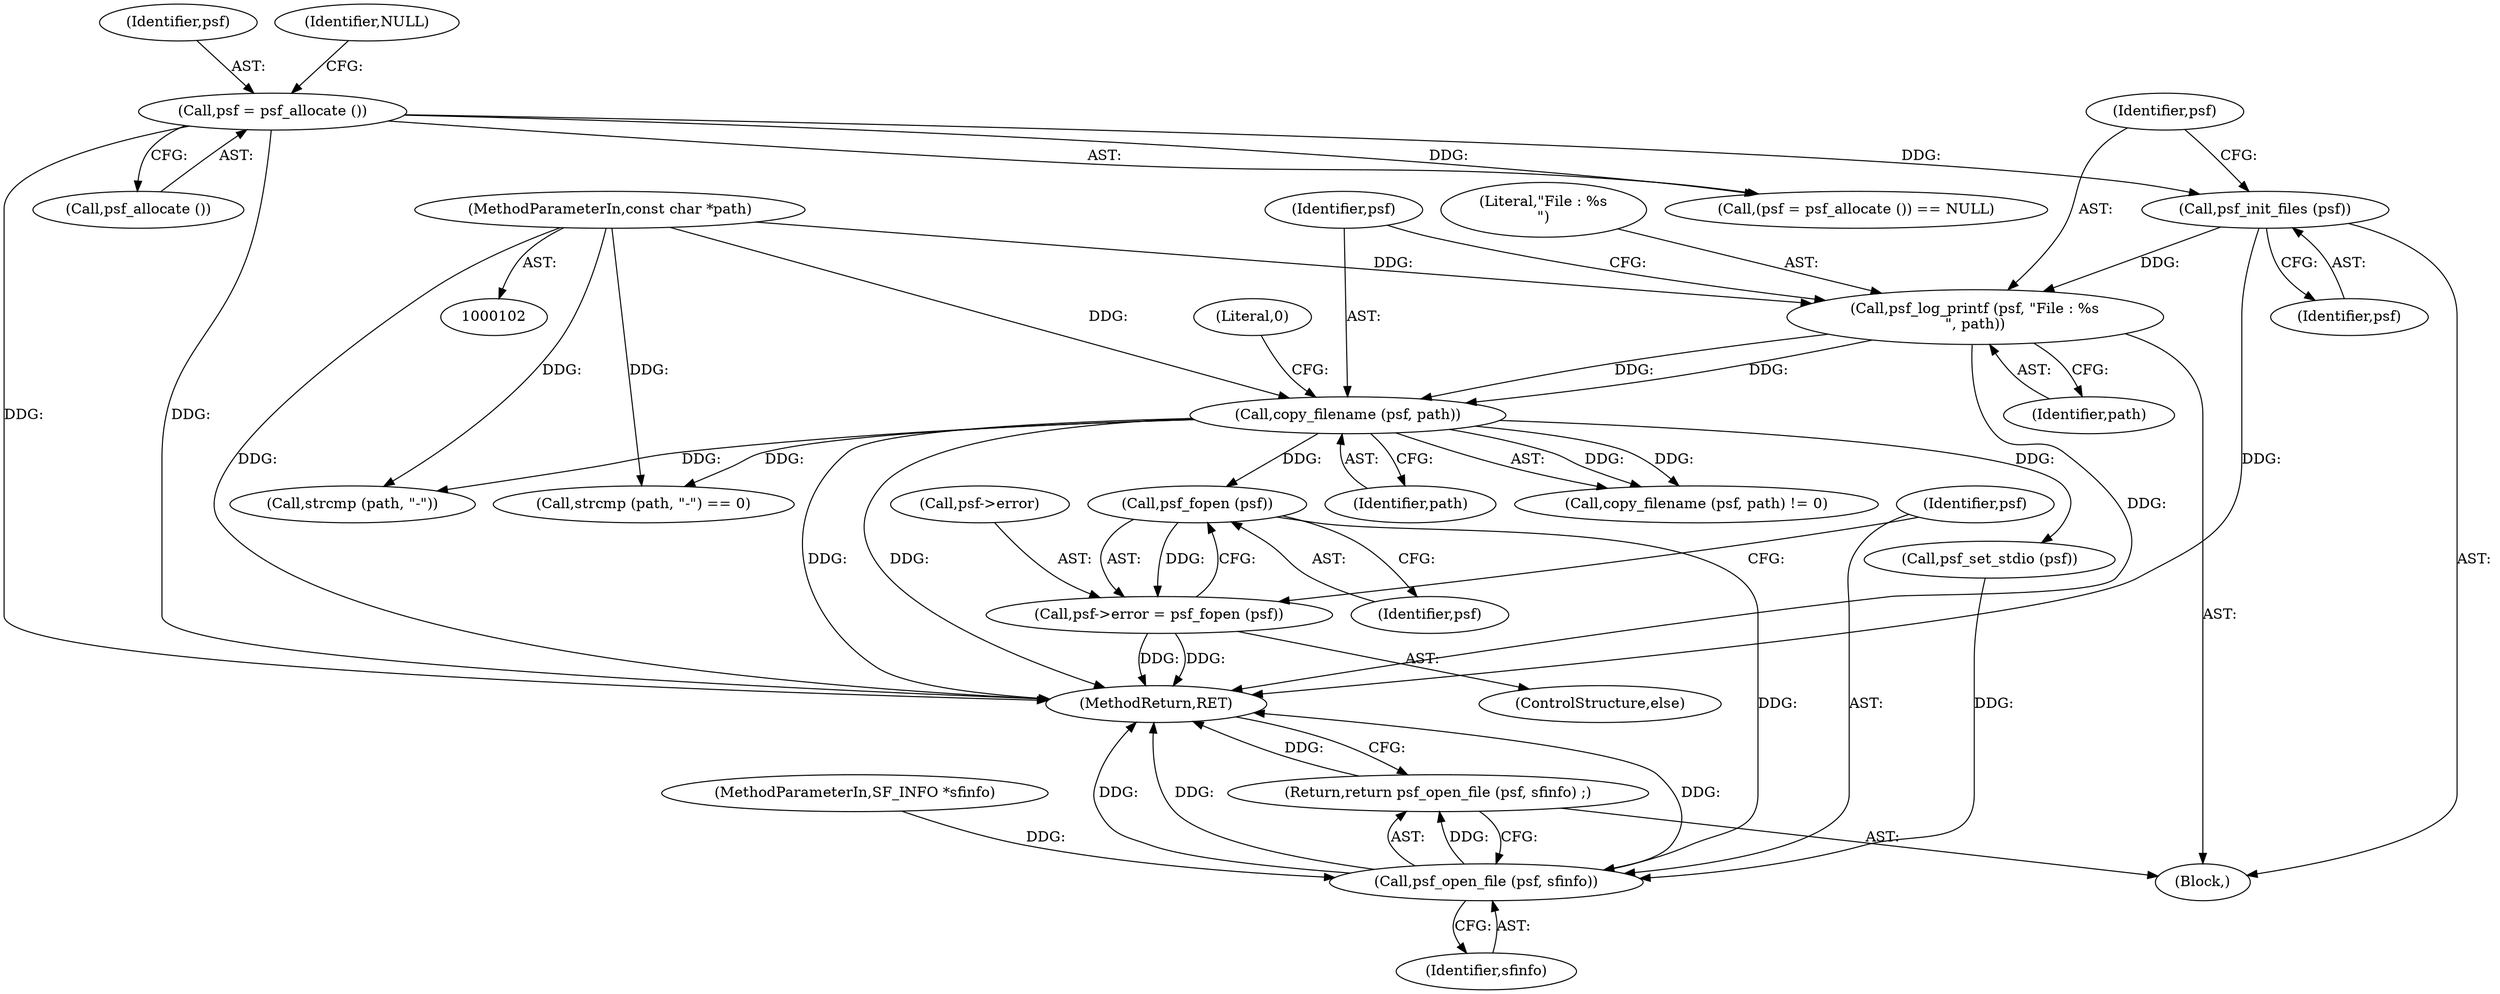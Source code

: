 digraph "0_libsndfile_708e996c87c5fae77b104ccfeb8f6db784c32074_19@API" {
"1000169" [label="(Call,psf_fopen (psf))"];
"1000133" [label="(Call,copy_filename (psf, path))"];
"1000127" [label="(Call,psf_log_printf (psf, \"File : %s\n\", path))"];
"1000125" [label="(Call,psf_init_files (psf))"];
"1000115" [label="(Call,psf = psf_allocate ())"];
"1000103" [label="(MethodParameterIn,const char *path)"];
"1000165" [label="(Call,psf->error = psf_fopen (psf))"];
"1000172" [label="(Call,psf_open_file (psf, sfinfo))"];
"1000171" [label="(Return,return psf_open_file (psf, sfinfo) ;)"];
"1000117" [label="(Call,psf_allocate ())"];
"1000136" [label="(Literal,0)"];
"1000116" [label="(Identifier,psf)"];
"1000174" [label="(Identifier,sfinfo)"];
"1000175" [label="(MethodReturn,RET)"];
"1000105" [label="(MethodParameterIn,SF_INFO *sfinfo)"];
"1000133" [label="(Call,copy_filename (psf, path))"];
"1000173" [label="(Identifier,psf)"];
"1000129" [label="(Literal,\"File : %s\n\")"];
"1000171" [label="(Return,return psf_open_file (psf, sfinfo) ;)"];
"1000165" [label="(Call,psf->error = psf_fopen (psf))"];
"1000115" [label="(Call,psf = psf_allocate ())"];
"1000153" [label="(Call,strcmp (path, \"-\") == 0)"];
"1000118" [label="(Identifier,NULL)"];
"1000127" [label="(Call,psf_log_printf (psf, \"File : %s\n\", path))"];
"1000170" [label="(Identifier,psf)"];
"1000130" [label="(Identifier,path)"];
"1000166" [label="(Call,psf->error)"];
"1000172" [label="(Call,psf_open_file (psf, sfinfo))"];
"1000134" [label="(Identifier,psf)"];
"1000106" [label="(Block,)"];
"1000154" [label="(Call,strcmp (path, \"-\"))"];
"1000162" [label="(Call,psf_set_stdio (psf))"];
"1000114" [label="(Call,(psf = psf_allocate ()) == NULL)"];
"1000125" [label="(Call,psf_init_files (psf))"];
"1000135" [label="(Identifier,path)"];
"1000169" [label="(Call,psf_fopen (psf))"];
"1000164" [label="(ControlStructure,else)"];
"1000103" [label="(MethodParameterIn,const char *path)"];
"1000126" [label="(Identifier,psf)"];
"1000132" [label="(Call,copy_filename (psf, path) != 0)"];
"1000128" [label="(Identifier,psf)"];
"1000169" -> "1000165"  [label="AST: "];
"1000169" -> "1000170"  [label="CFG: "];
"1000170" -> "1000169"  [label="AST: "];
"1000165" -> "1000169"  [label="CFG: "];
"1000169" -> "1000165"  [label="DDG: "];
"1000133" -> "1000169"  [label="DDG: "];
"1000169" -> "1000172"  [label="DDG: "];
"1000133" -> "1000132"  [label="AST: "];
"1000133" -> "1000135"  [label="CFG: "];
"1000134" -> "1000133"  [label="AST: "];
"1000135" -> "1000133"  [label="AST: "];
"1000136" -> "1000133"  [label="CFG: "];
"1000133" -> "1000175"  [label="DDG: "];
"1000133" -> "1000175"  [label="DDG: "];
"1000133" -> "1000132"  [label="DDG: "];
"1000133" -> "1000132"  [label="DDG: "];
"1000127" -> "1000133"  [label="DDG: "];
"1000127" -> "1000133"  [label="DDG: "];
"1000103" -> "1000133"  [label="DDG: "];
"1000133" -> "1000153"  [label="DDG: "];
"1000133" -> "1000154"  [label="DDG: "];
"1000133" -> "1000162"  [label="DDG: "];
"1000127" -> "1000106"  [label="AST: "];
"1000127" -> "1000130"  [label="CFG: "];
"1000128" -> "1000127"  [label="AST: "];
"1000129" -> "1000127"  [label="AST: "];
"1000130" -> "1000127"  [label="AST: "];
"1000134" -> "1000127"  [label="CFG: "];
"1000127" -> "1000175"  [label="DDG: "];
"1000125" -> "1000127"  [label="DDG: "];
"1000103" -> "1000127"  [label="DDG: "];
"1000125" -> "1000106"  [label="AST: "];
"1000125" -> "1000126"  [label="CFG: "];
"1000126" -> "1000125"  [label="AST: "];
"1000128" -> "1000125"  [label="CFG: "];
"1000125" -> "1000175"  [label="DDG: "];
"1000115" -> "1000125"  [label="DDG: "];
"1000115" -> "1000114"  [label="AST: "];
"1000115" -> "1000117"  [label="CFG: "];
"1000116" -> "1000115"  [label="AST: "];
"1000117" -> "1000115"  [label="AST: "];
"1000118" -> "1000115"  [label="CFG: "];
"1000115" -> "1000175"  [label="DDG: "];
"1000115" -> "1000175"  [label="DDG: "];
"1000115" -> "1000114"  [label="DDG: "];
"1000103" -> "1000102"  [label="AST: "];
"1000103" -> "1000175"  [label="DDG: "];
"1000103" -> "1000153"  [label="DDG: "];
"1000103" -> "1000154"  [label="DDG: "];
"1000165" -> "1000164"  [label="AST: "];
"1000166" -> "1000165"  [label="AST: "];
"1000173" -> "1000165"  [label="CFG: "];
"1000165" -> "1000175"  [label="DDG: "];
"1000165" -> "1000175"  [label="DDG: "];
"1000172" -> "1000171"  [label="AST: "];
"1000172" -> "1000174"  [label="CFG: "];
"1000173" -> "1000172"  [label="AST: "];
"1000174" -> "1000172"  [label="AST: "];
"1000171" -> "1000172"  [label="CFG: "];
"1000172" -> "1000175"  [label="DDG: "];
"1000172" -> "1000175"  [label="DDG: "];
"1000172" -> "1000175"  [label="DDG: "];
"1000172" -> "1000171"  [label="DDG: "];
"1000162" -> "1000172"  [label="DDG: "];
"1000105" -> "1000172"  [label="DDG: "];
"1000171" -> "1000106"  [label="AST: "];
"1000175" -> "1000171"  [label="CFG: "];
"1000171" -> "1000175"  [label="DDG: "];
}
